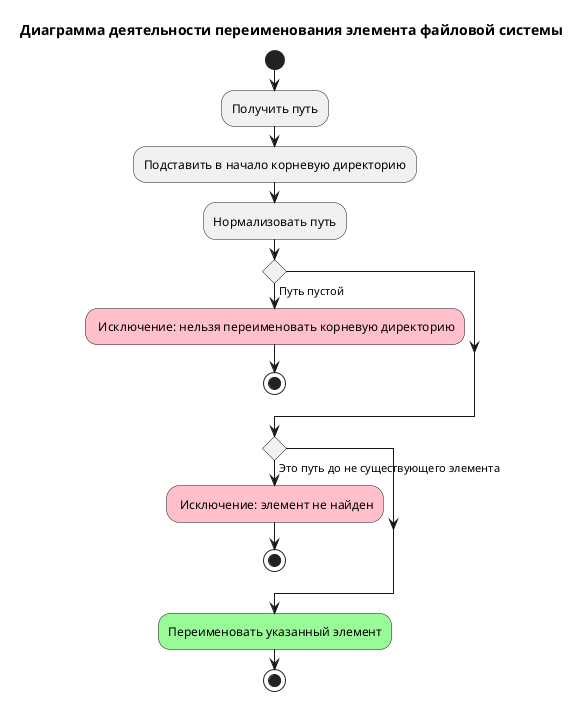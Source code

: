 @startuml A4-rename-element
title
Диаграмма деятельности переименования элемента файловой системы
end title

start
:Получить путь;
:Подставить в начало корневую директорию;
:Нормализовать путь;

if () then (Путь пустой)
    #pink: Исключение: нельзя переименовать корневую директорию;
    stop
endif

if () then (Это путь до не существующего элемента)
    #pink: Исключение: элемент не найден;
    stop
endif

#palegreen:Переименовать указанный элемент;

stop

@enduml
